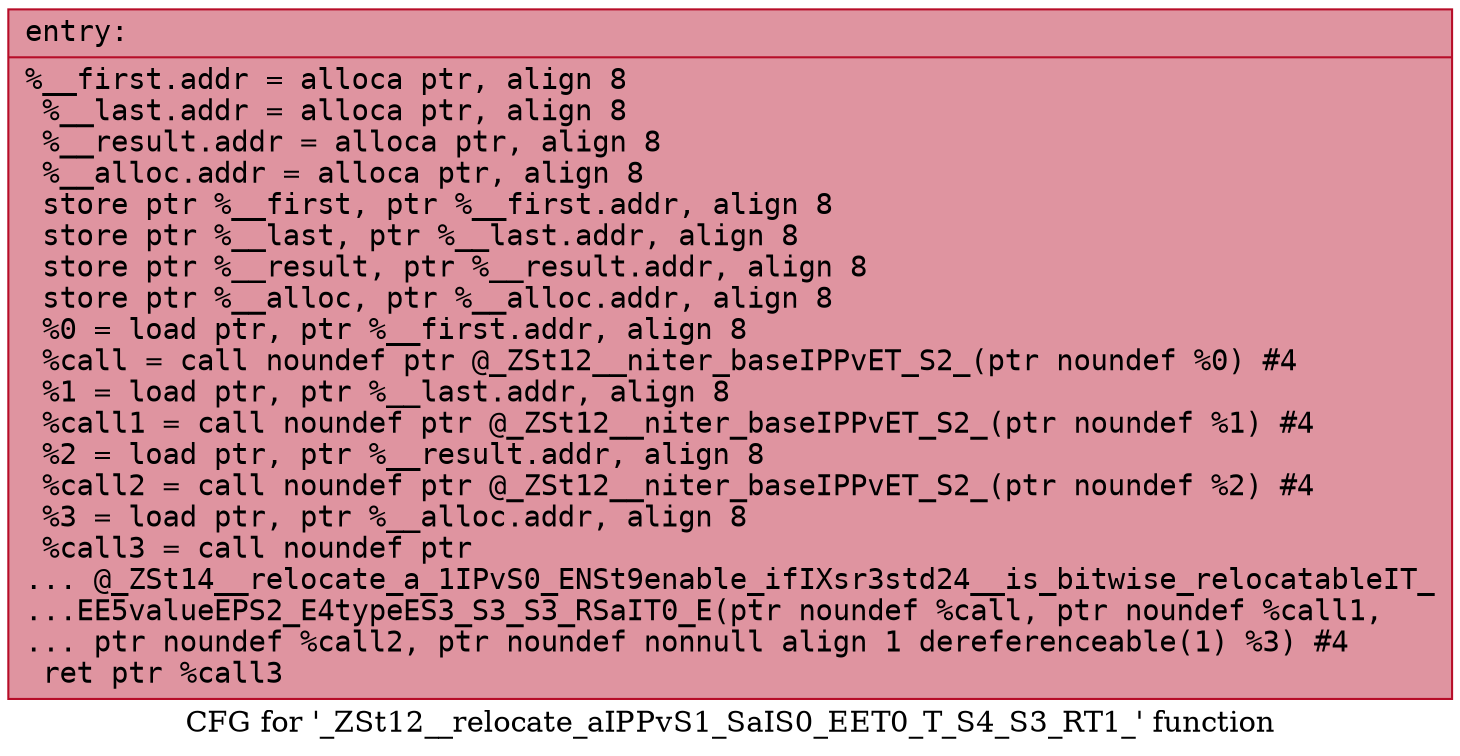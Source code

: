 digraph "CFG for '_ZSt12__relocate_aIPPvS1_SaIS0_EET0_T_S4_S3_RT1_' function" {
	label="CFG for '_ZSt12__relocate_aIPPvS1_SaIS0_EET0_T_S4_S3_RT1_' function";

	Node0x56285ad379c0 [shape=record,color="#b70d28ff", style=filled, fillcolor="#b70d2870" fontname="Courier",label="{entry:\l|  %__first.addr = alloca ptr, align 8\l  %__last.addr = alloca ptr, align 8\l  %__result.addr = alloca ptr, align 8\l  %__alloc.addr = alloca ptr, align 8\l  store ptr %__first, ptr %__first.addr, align 8\l  store ptr %__last, ptr %__last.addr, align 8\l  store ptr %__result, ptr %__result.addr, align 8\l  store ptr %__alloc, ptr %__alloc.addr, align 8\l  %0 = load ptr, ptr %__first.addr, align 8\l  %call = call noundef ptr @_ZSt12__niter_baseIPPvET_S2_(ptr noundef %0) #4\l  %1 = load ptr, ptr %__last.addr, align 8\l  %call1 = call noundef ptr @_ZSt12__niter_baseIPPvET_S2_(ptr noundef %1) #4\l  %2 = load ptr, ptr %__result.addr, align 8\l  %call2 = call noundef ptr @_ZSt12__niter_baseIPPvET_S2_(ptr noundef %2) #4\l  %3 = load ptr, ptr %__alloc.addr, align 8\l  %call3 = call noundef ptr\l... @_ZSt14__relocate_a_1IPvS0_ENSt9enable_ifIXsr3std24__is_bitwise_relocatableIT_\l...EE5valueEPS2_E4typeES3_S3_S3_RSaIT0_E(ptr noundef %call, ptr noundef %call1,\l... ptr noundef %call2, ptr noundef nonnull align 1 dereferenceable(1) %3) #4\l  ret ptr %call3\l}"];
}

